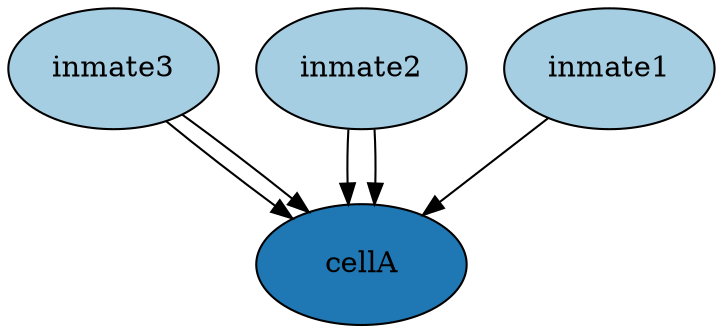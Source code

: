 digraph G {
layout=dot
node[colorscheme=paired8, style=filled, color=black, fixedSize=true, width=1.4, height=.8]
"inmate3"[fillcolor= "1",label= "inmate3"]
"inmate2"[fillcolor= "1",label= "inmate2"]
"inmate1"[fillcolor= "1",label= "inmate1"]
"cellA"[fillcolor= "2",label= "cellA"]
"inmate1" -> "cellA"
"inmate2" -> "cellA"
"inmate2" -> "cellA"
"inmate3" -> "cellA"
"inmate3" -> "cellA"
}
